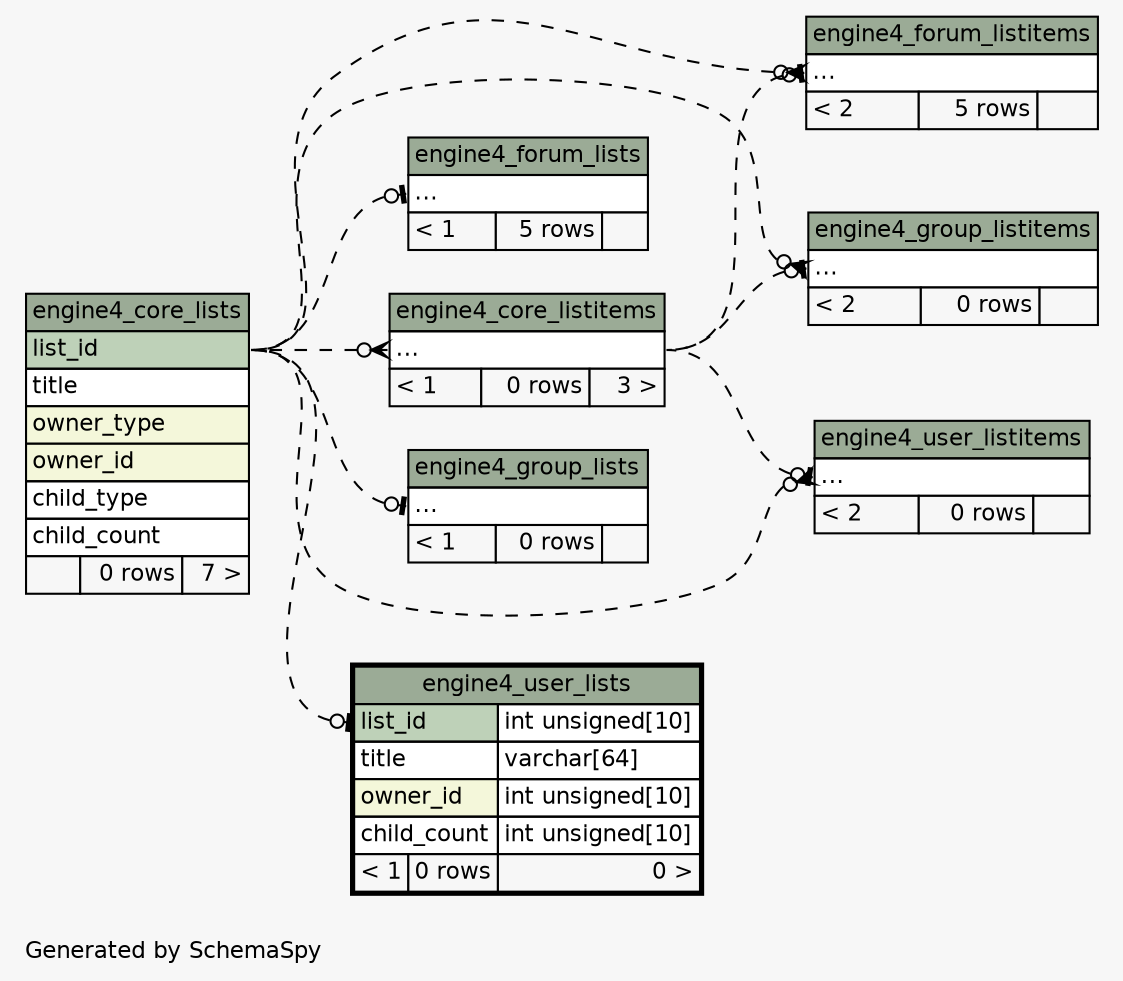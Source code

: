 // dot 2.38.0 on Windows 10 10.0
// SchemaSpy rev 590
digraph "impliedTwoDegreesRelationshipsDiagram" {
  graph [
    rankdir="RL"
    bgcolor="#f7f7f7"
    label="\nGenerated by SchemaSpy"
    labeljust="l"
    nodesep="0.18"
    ranksep="0.46"
    fontname="Helvetica"
    fontsize="11"
  ];
  node [
    fontname="Helvetica"
    fontsize="11"
    shape="plaintext"
  ];
  edge [
    arrowsize="0.8"
  ];
  "engine4_core_listitems":"elipses":w -> "engine4_core_lists":"list_id":e [arrowhead=none dir=back arrowtail=crowodot style=dashed];
  "engine4_forum_listitems":"elipses":w -> "engine4_core_lists":"list_id":e [arrowhead=none dir=back arrowtail=crowodot style=dashed];
  "engine4_forum_listitems":"elipses":w -> "engine4_core_listitems":"elipses":e [arrowhead=none dir=back arrowtail=teeodot style=dashed];
  "engine4_forum_lists":"elipses":w -> "engine4_core_lists":"list_id":e [arrowhead=none dir=back arrowtail=teeodot style=dashed];
  "engine4_group_listitems":"elipses":w -> "engine4_core_lists":"list_id":e [arrowhead=none dir=back arrowtail=crowodot style=dashed];
  "engine4_group_listitems":"elipses":w -> "engine4_core_listitems":"elipses":e [arrowhead=none dir=back arrowtail=teeodot style=dashed];
  "engine4_group_lists":"elipses":w -> "engine4_core_lists":"list_id":e [arrowhead=none dir=back arrowtail=teeodot style=dashed];
  "engine4_user_listitems":"elipses":w -> "engine4_core_lists":"list_id":e [arrowhead=none dir=back arrowtail=crowodot style=dashed];
  "engine4_user_listitems":"elipses":w -> "engine4_core_listitems":"elipses":e [arrowhead=none dir=back arrowtail=teeodot style=dashed];
  "engine4_user_lists":"list_id":w -> "engine4_core_lists":"list_id":e [arrowhead=none dir=back arrowtail=teeodot style=dashed];
  "engine4_core_listitems" [
    label=<
    <TABLE BORDER="0" CELLBORDER="1" CELLSPACING="0" BGCOLOR="#ffffff">
      <TR><TD COLSPAN="3" BGCOLOR="#9bab96" ALIGN="CENTER">engine4_core_listitems</TD></TR>
      <TR><TD PORT="elipses" COLSPAN="3" ALIGN="LEFT">...</TD></TR>
      <TR><TD ALIGN="LEFT" BGCOLOR="#f7f7f7">&lt; 1</TD><TD ALIGN="RIGHT" BGCOLOR="#f7f7f7">0 rows</TD><TD ALIGN="RIGHT" BGCOLOR="#f7f7f7">3 &gt;</TD></TR>
    </TABLE>>
    URL="engine4_core_listitems.html"
    tooltip="engine4_core_listitems"
  ];
  "engine4_core_lists" [
    label=<
    <TABLE BORDER="0" CELLBORDER="1" CELLSPACING="0" BGCOLOR="#ffffff">
      <TR><TD COLSPAN="3" BGCOLOR="#9bab96" ALIGN="CENTER">engine4_core_lists</TD></TR>
      <TR><TD PORT="list_id" COLSPAN="3" BGCOLOR="#bed1b8" ALIGN="LEFT">list_id</TD></TR>
      <TR><TD PORT="title" COLSPAN="3" ALIGN="LEFT">title</TD></TR>
      <TR><TD PORT="owner_type" COLSPAN="3" BGCOLOR="#f4f7da" ALIGN="LEFT">owner_type</TD></TR>
      <TR><TD PORT="owner_id" COLSPAN="3" BGCOLOR="#f4f7da" ALIGN="LEFT">owner_id</TD></TR>
      <TR><TD PORT="child_type" COLSPAN="3" ALIGN="LEFT">child_type</TD></TR>
      <TR><TD PORT="child_count" COLSPAN="3" ALIGN="LEFT">child_count</TD></TR>
      <TR><TD ALIGN="LEFT" BGCOLOR="#f7f7f7">  </TD><TD ALIGN="RIGHT" BGCOLOR="#f7f7f7">0 rows</TD><TD ALIGN="RIGHT" BGCOLOR="#f7f7f7">7 &gt;</TD></TR>
    </TABLE>>
    URL="engine4_core_lists.html"
    tooltip="engine4_core_lists"
  ];
  "engine4_forum_listitems" [
    label=<
    <TABLE BORDER="0" CELLBORDER="1" CELLSPACING="0" BGCOLOR="#ffffff">
      <TR><TD COLSPAN="3" BGCOLOR="#9bab96" ALIGN="CENTER">engine4_forum_listitems</TD></TR>
      <TR><TD PORT="elipses" COLSPAN="3" ALIGN="LEFT">...</TD></TR>
      <TR><TD ALIGN="LEFT" BGCOLOR="#f7f7f7">&lt; 2</TD><TD ALIGN="RIGHT" BGCOLOR="#f7f7f7">5 rows</TD><TD ALIGN="RIGHT" BGCOLOR="#f7f7f7">  </TD></TR>
    </TABLE>>
    URL="engine4_forum_listitems.html"
    tooltip="engine4_forum_listitems"
  ];
  "engine4_forum_lists" [
    label=<
    <TABLE BORDER="0" CELLBORDER="1" CELLSPACING="0" BGCOLOR="#ffffff">
      <TR><TD COLSPAN="3" BGCOLOR="#9bab96" ALIGN="CENTER">engine4_forum_lists</TD></TR>
      <TR><TD PORT="elipses" COLSPAN="3" ALIGN="LEFT">...</TD></TR>
      <TR><TD ALIGN="LEFT" BGCOLOR="#f7f7f7">&lt; 1</TD><TD ALIGN="RIGHT" BGCOLOR="#f7f7f7">5 rows</TD><TD ALIGN="RIGHT" BGCOLOR="#f7f7f7">  </TD></TR>
    </TABLE>>
    URL="engine4_forum_lists.html"
    tooltip="engine4_forum_lists"
  ];
  "engine4_group_listitems" [
    label=<
    <TABLE BORDER="0" CELLBORDER="1" CELLSPACING="0" BGCOLOR="#ffffff">
      <TR><TD COLSPAN="3" BGCOLOR="#9bab96" ALIGN="CENTER">engine4_group_listitems</TD></TR>
      <TR><TD PORT="elipses" COLSPAN="3" ALIGN="LEFT">...</TD></TR>
      <TR><TD ALIGN="LEFT" BGCOLOR="#f7f7f7">&lt; 2</TD><TD ALIGN="RIGHT" BGCOLOR="#f7f7f7">0 rows</TD><TD ALIGN="RIGHT" BGCOLOR="#f7f7f7">  </TD></TR>
    </TABLE>>
    URL="engine4_group_listitems.html"
    tooltip="engine4_group_listitems"
  ];
  "engine4_group_lists" [
    label=<
    <TABLE BORDER="0" CELLBORDER="1" CELLSPACING="0" BGCOLOR="#ffffff">
      <TR><TD COLSPAN="3" BGCOLOR="#9bab96" ALIGN="CENTER">engine4_group_lists</TD></TR>
      <TR><TD PORT="elipses" COLSPAN="3" ALIGN="LEFT">...</TD></TR>
      <TR><TD ALIGN="LEFT" BGCOLOR="#f7f7f7">&lt; 1</TD><TD ALIGN="RIGHT" BGCOLOR="#f7f7f7">0 rows</TD><TD ALIGN="RIGHT" BGCOLOR="#f7f7f7">  </TD></TR>
    </TABLE>>
    URL="engine4_group_lists.html"
    tooltip="engine4_group_lists"
  ];
  "engine4_user_listitems" [
    label=<
    <TABLE BORDER="0" CELLBORDER="1" CELLSPACING="0" BGCOLOR="#ffffff">
      <TR><TD COLSPAN="3" BGCOLOR="#9bab96" ALIGN="CENTER">engine4_user_listitems</TD></TR>
      <TR><TD PORT="elipses" COLSPAN="3" ALIGN="LEFT">...</TD></TR>
      <TR><TD ALIGN="LEFT" BGCOLOR="#f7f7f7">&lt; 2</TD><TD ALIGN="RIGHT" BGCOLOR="#f7f7f7">0 rows</TD><TD ALIGN="RIGHT" BGCOLOR="#f7f7f7">  </TD></TR>
    </TABLE>>
    URL="engine4_user_listitems.html"
    tooltip="engine4_user_listitems"
  ];
  "engine4_user_lists" [
    label=<
    <TABLE BORDER="2" CELLBORDER="1" CELLSPACING="0" BGCOLOR="#ffffff">
      <TR><TD COLSPAN="3" BGCOLOR="#9bab96" ALIGN="CENTER">engine4_user_lists</TD></TR>
      <TR><TD PORT="list_id" COLSPAN="2" BGCOLOR="#bed1b8" ALIGN="LEFT">list_id</TD><TD PORT="list_id.type" ALIGN="LEFT">int unsigned[10]</TD></TR>
      <TR><TD PORT="title" COLSPAN="2" ALIGN="LEFT">title</TD><TD PORT="title.type" ALIGN="LEFT">varchar[64]</TD></TR>
      <TR><TD PORT="owner_id" COLSPAN="2" BGCOLOR="#f4f7da" ALIGN="LEFT">owner_id</TD><TD PORT="owner_id.type" ALIGN="LEFT">int unsigned[10]</TD></TR>
      <TR><TD PORT="child_count" COLSPAN="2" ALIGN="LEFT">child_count</TD><TD PORT="child_count.type" ALIGN="LEFT">int unsigned[10]</TD></TR>
      <TR><TD ALIGN="LEFT" BGCOLOR="#f7f7f7">&lt; 1</TD><TD ALIGN="RIGHT" BGCOLOR="#f7f7f7">0 rows</TD><TD ALIGN="RIGHT" BGCOLOR="#f7f7f7">0 &gt;</TD></TR>
    </TABLE>>
    URL="engine4_user_lists.html"
    tooltip="engine4_user_lists"
  ];
}
